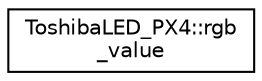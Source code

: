 digraph "Graphical Class Hierarchy"
{
 // INTERACTIVE_SVG=YES
  edge [fontname="Helvetica",fontsize="10",labelfontname="Helvetica",labelfontsize="10"];
  node [fontname="Helvetica",fontsize="10",shape=record];
  rankdir="LR";
  Node1 [label="ToshibaLED_PX4::rgb\l_value",height=0.2,width=0.4,color="black", fillcolor="white", style="filled",URL="$unionToshibaLED__PX4_1_1rgb__value.html"];
}
